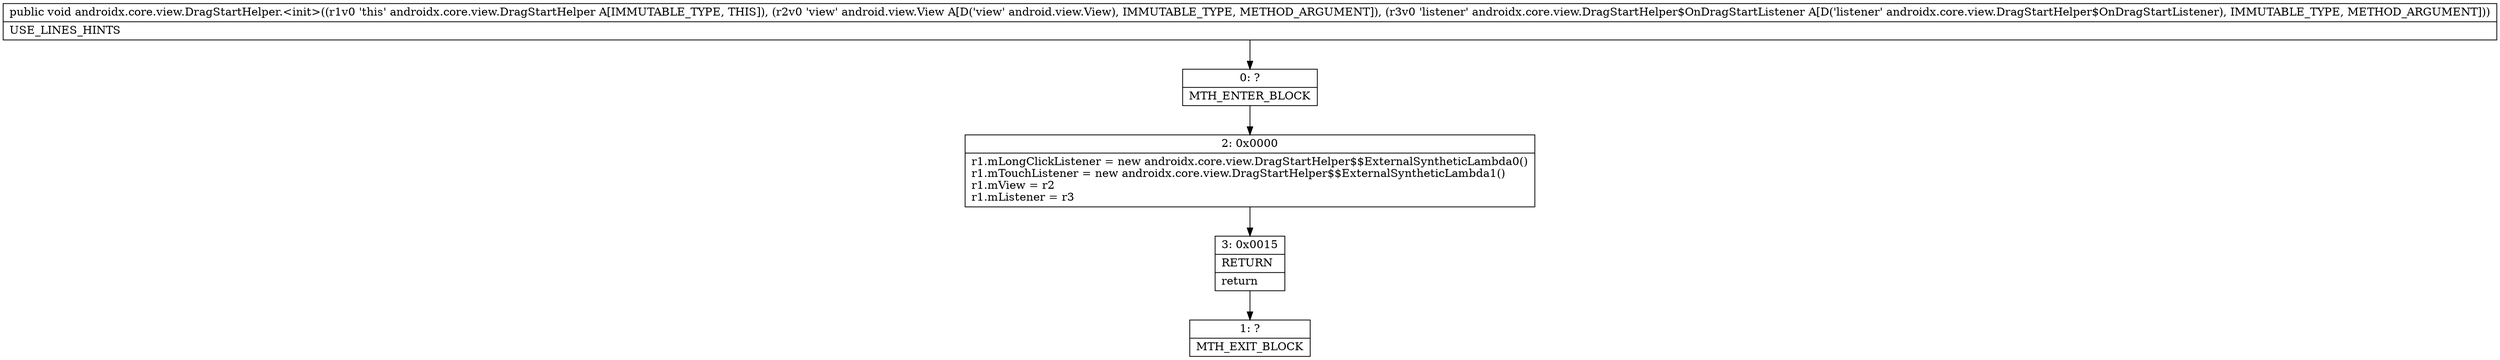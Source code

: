 digraph "CFG forandroidx.core.view.DragStartHelper.\<init\>(Landroid\/view\/View;Landroidx\/core\/view\/DragStartHelper$OnDragStartListener;)V" {
Node_0 [shape=record,label="{0\:\ ?|MTH_ENTER_BLOCK\l}"];
Node_2 [shape=record,label="{2\:\ 0x0000|r1.mLongClickListener = new androidx.core.view.DragStartHelper$$ExternalSyntheticLambda0()\lr1.mTouchListener = new androidx.core.view.DragStartHelper$$ExternalSyntheticLambda1()\lr1.mView = r2\lr1.mListener = r3\l}"];
Node_3 [shape=record,label="{3\:\ 0x0015|RETURN\l|return\l}"];
Node_1 [shape=record,label="{1\:\ ?|MTH_EXIT_BLOCK\l}"];
MethodNode[shape=record,label="{public void androidx.core.view.DragStartHelper.\<init\>((r1v0 'this' androidx.core.view.DragStartHelper A[IMMUTABLE_TYPE, THIS]), (r2v0 'view' android.view.View A[D('view' android.view.View), IMMUTABLE_TYPE, METHOD_ARGUMENT]), (r3v0 'listener' androidx.core.view.DragStartHelper$OnDragStartListener A[D('listener' androidx.core.view.DragStartHelper$OnDragStartListener), IMMUTABLE_TYPE, METHOD_ARGUMENT]))  | USE_LINES_HINTS\l}"];
MethodNode -> Node_0;Node_0 -> Node_2;
Node_2 -> Node_3;
Node_3 -> Node_1;
}

